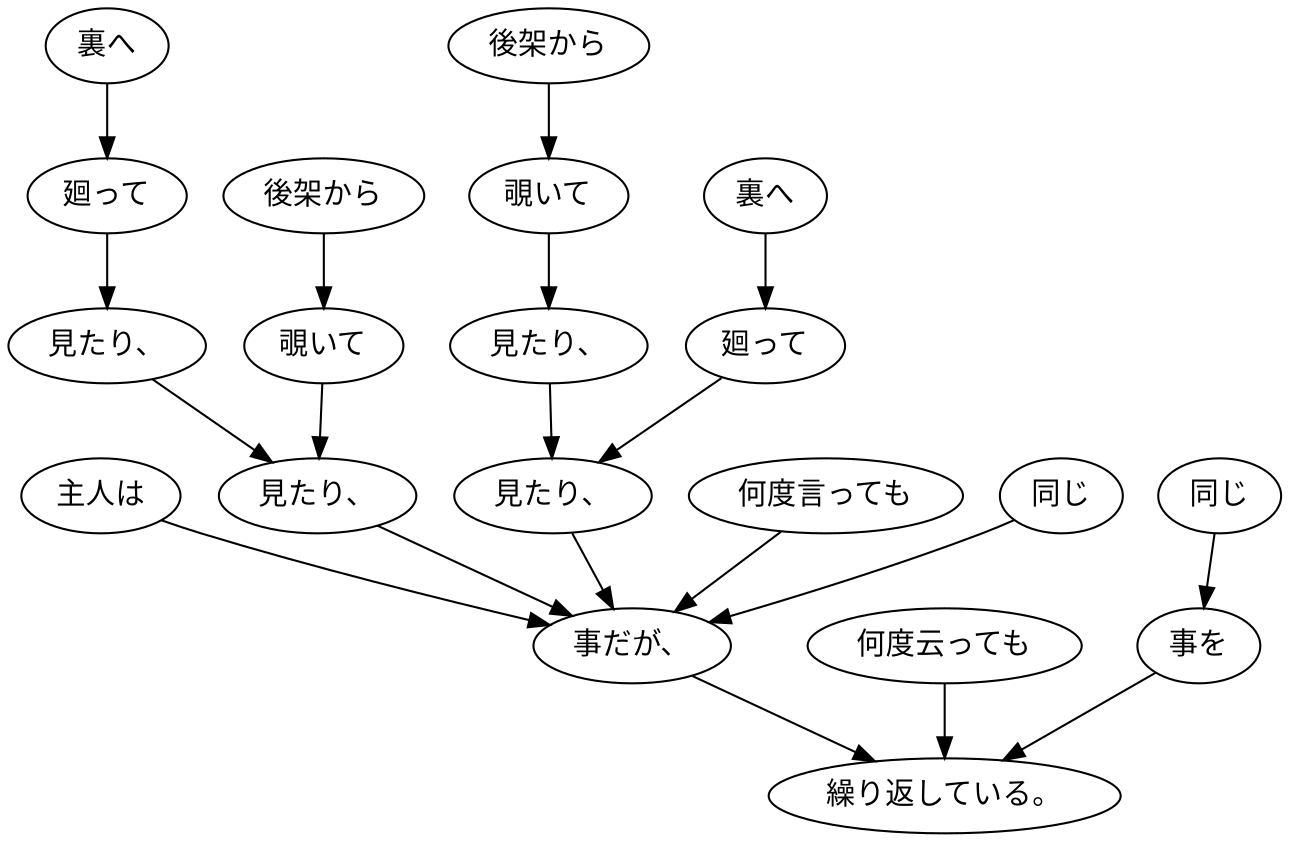 digraph graph4842 {
	node0 [label="主人は"];
	node1 [label="裏へ"];
	node2 [label="廻って"];
	node3 [label="見たり、"];
	node4 [label="後架から"];
	node5 [label="覗いて"];
	node6 [label="見たり、"];
	node7 [label="後架から"];
	node8 [label="覗いて"];
	node9 [label="見たり、"];
	node10 [label="裏へ"];
	node11 [label="廻って"];
	node12 [label="見たり、"];
	node13 [label="何度言っても"];
	node14 [label="同じ"];
	node15 [label="事だが、"];
	node16 [label="何度云っても"];
	node17 [label="同じ"];
	node18 [label="事を"];
	node19 [label="繰り返している。"];
	node0 -> node15;
	node1 -> node2;
	node2 -> node3;
	node3 -> node6;
	node4 -> node5;
	node5 -> node6;
	node6 -> node15;
	node7 -> node8;
	node8 -> node9;
	node9 -> node12;
	node10 -> node11;
	node11 -> node12;
	node12 -> node15;
	node13 -> node15;
	node14 -> node15;
	node15 -> node19;
	node16 -> node19;
	node17 -> node18;
	node18 -> node19;
}
